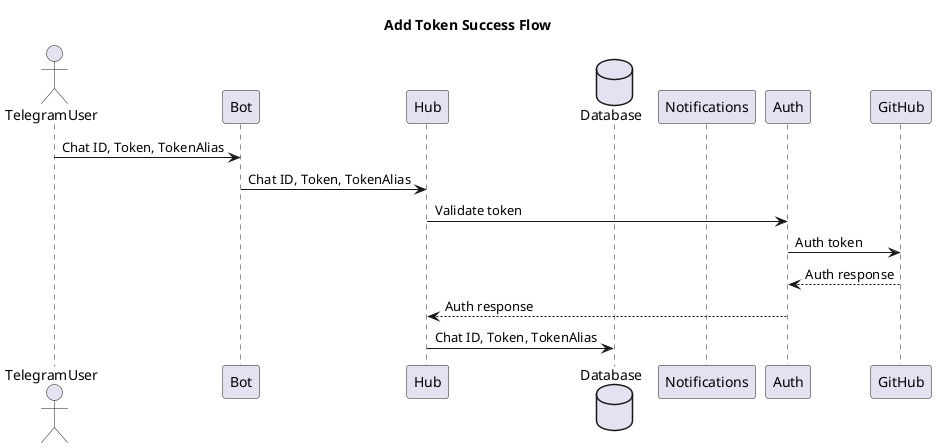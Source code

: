 @startuml
title Add Token Success Flow
actor       TelegramUser as user
participant Bot as bot
participant Hub as hub
database    Database    as db
participant Notifications as notifications
participant Auth as auth
participant GitHub as github

user -> bot : Chat ID, Token, TokenAlias
bot -> hub : Chat ID, Token, TokenAlias
hub -> auth: Validate token
auth -> github: Auth token
github --> auth: Auth response
auth --> hub: Auth response
hub -> db: Chat ID, Token, TokenAlias
@enduml
